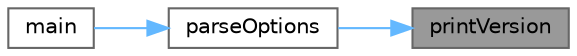 digraph "printVersion"
{
 // LATEX_PDF_SIZE
  bgcolor="transparent";
  edge [fontname=Helvetica,fontsize=10,labelfontname=Helvetica,labelfontsize=10];
  node [fontname=Helvetica,fontsize=10,shape=box,height=0.2,width=0.4];
  rankdir="RL";
  Node1 [label="printVersion",height=0.2,width=0.4,color="gray40", fillcolor="grey60", style="filled", fontcolor="black",tooltip="Print program version string on stdout."];
  Node1 -> Node2 [dir="back",color="steelblue1",style="solid"];
  Node2 [label="parseOptions",height=0.2,width=0.4,color="grey40", fillcolor="white", style="filled",URL="$hex2otf_8c.html#ac2eec01939cae967aa9882b2517288a1",tooltip="Parse command line options."];
  Node2 -> Node3 [dir="back",color="steelblue1",style="solid"];
  Node3 [label="main",height=0.2,width=0.4,color="grey40", fillcolor="white", style="filled",URL="$hex2otf_8c.html#a0ddf1224851353fc92bfbff6f499fa97",tooltip="The main function."];
}
